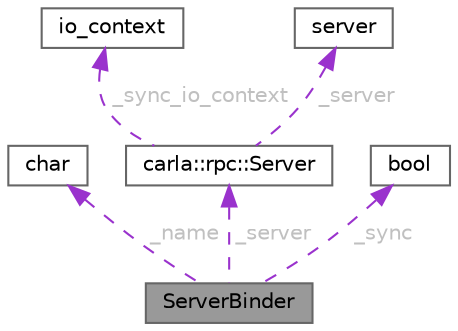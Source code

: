 digraph "ServerBinder"
{
 // INTERACTIVE_SVG=YES
 // LATEX_PDF_SIZE
  bgcolor="transparent";
  edge [fontname=Helvetica,fontsize=10,labelfontname=Helvetica,labelfontsize=10];
  node [fontname=Helvetica,fontsize=10,shape=box,height=0.2,width=0.4];
  Node1 [id="Node000001",label="ServerBinder",height=0.2,width=0.4,color="gray40", fillcolor="grey60", style="filled", fontcolor="black",tooltip=" "];
  Node2 -> Node1 [id="edge1_Node000001_Node000002",dir="back",color="darkorchid3",style="dashed",tooltip=" ",label=" _name",fontcolor="grey" ];
  Node2 [id="Node000002",label="char",height=0.2,width=0.4,color="gray40", fillcolor="white", style="filled",tooltip=" "];
  Node3 -> Node1 [id="edge2_Node000001_Node000003",dir="back",color="darkorchid3",style="dashed",tooltip=" ",label=" _server",fontcolor="grey" ];
  Node3 [id="Node000003",label="carla::rpc::Server",height=0.2,width=0.4,color="gray40", fillcolor="white", style="filled",URL="$db/d5f/classcarla_1_1rpc_1_1Server.html",tooltip="An RPC server in which functions can be bind to run synchronously or asynchronously."];
  Node4 -> Node3 [id="edge3_Node000003_Node000004",dir="back",color="darkorchid3",style="dashed",tooltip=" ",label=" _sync_io_context",fontcolor="grey" ];
  Node4 [id="Node000004",label="io_context",height=0.2,width=0.4,color="gray40", fillcolor="white", style="filled",tooltip=" "];
  Node5 -> Node3 [id="edge4_Node000003_Node000005",dir="back",color="darkorchid3",style="dashed",tooltip=" ",label=" _server",fontcolor="grey" ];
  Node5 [id="Node000005",label="server",height=0.2,width=0.4,color="gray40", fillcolor="white", style="filled",tooltip=" "];
  Node6 -> Node1 [id="edge5_Node000001_Node000006",dir="back",color="darkorchid3",style="dashed",tooltip=" ",label=" _sync",fontcolor="grey" ];
  Node6 [id="Node000006",label="bool",height=0.2,width=0.4,color="gray40", fillcolor="white", style="filled",tooltip=" "];
}
